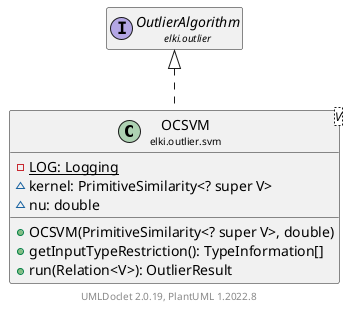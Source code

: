 @startuml
    remove .*\.(Instance|Par|Parameterizer|Factory)$
    set namespaceSeparator none
    hide empty fields
    hide empty methods

    class "<size:14>OCSVM\n<size:10>elki.outlier.svm" as elki.outlier.svm.OCSVM<V> [[OCSVM.html]] {
        {static} -LOG: Logging
        ~kernel: PrimitiveSimilarity<? super V>
        ~nu: double
        +OCSVM(PrimitiveSimilarity<? super V>, double)
        +getInputTypeRestriction(): TypeInformation[]
        +run(Relation<V>): OutlierResult
    }

    interface "<size:14>OutlierAlgorithm\n<size:10>elki.outlier" as elki.outlier.OutlierAlgorithm [[../OutlierAlgorithm.html]]
    class "<size:14>OCSVM.Par\n<size:10>elki.outlier.svm" as elki.outlier.svm.OCSVM.Par<V>

    elki.outlier.OutlierAlgorithm <|.. elki.outlier.svm.OCSVM
    elki.outlier.svm.OCSVM +-- elki.outlier.svm.OCSVM.Par

    center footer UMLDoclet 2.0.19, PlantUML 1.2022.8
@enduml
